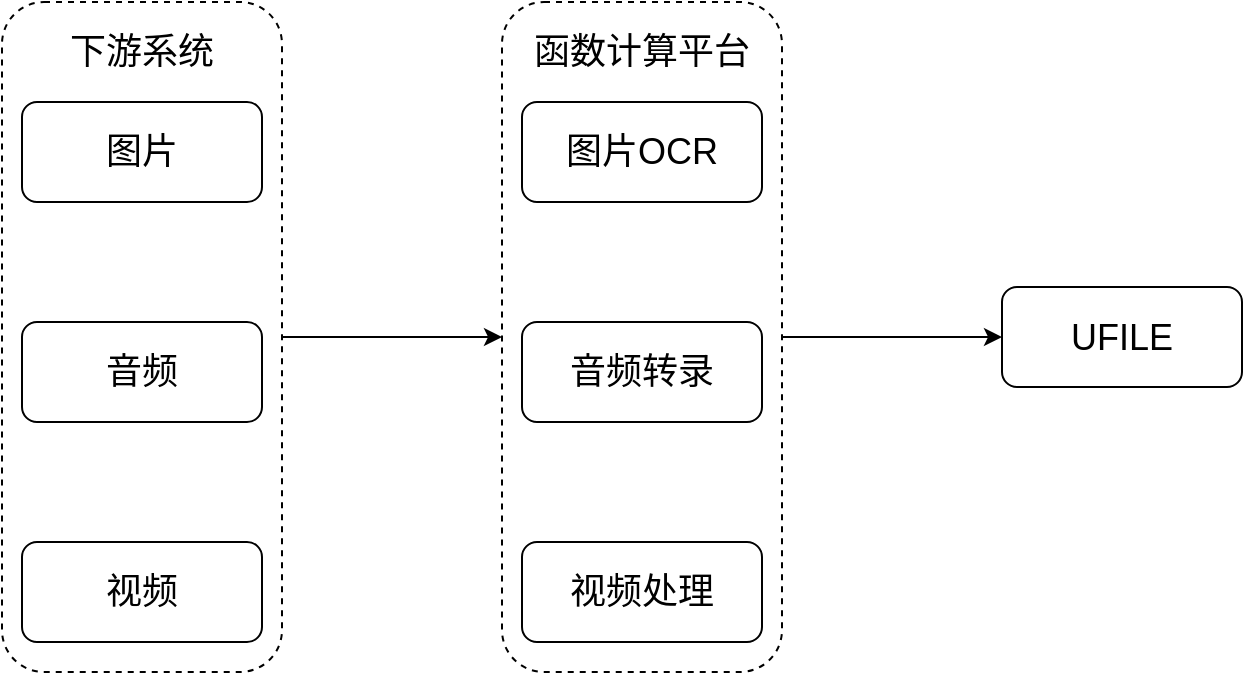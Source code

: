 <mxfile version="20.6.0" type="github">
  <diagram id="GJ6GTQQnPT1MaNK36x4u" name="第 1 页">
    <mxGraphModel dx="1038" dy="579" grid="1" gridSize="10" guides="1" tooltips="1" connect="1" arrows="1" fold="1" page="1" pageScale="1" pageWidth="827" pageHeight="1169" math="0" shadow="0">
      <root>
        <mxCell id="0" />
        <mxCell id="1" parent="0" />
        <mxCell id="g31bgMhxSViuIj-fNl56-12" style="edgeStyle=orthogonalEdgeStyle;rounded=0;orthogonalLoop=1;jettySize=auto;html=1;exitX=1;exitY=0.5;exitDx=0;exitDy=0;entryX=0;entryY=0.5;entryDx=0;entryDy=0;fontSize=18;" parent="1" source="g31bgMhxSViuIj-fNl56-6" target="g31bgMhxSViuIj-fNl56-7" edge="1">
          <mxGeometry relative="1" as="geometry" />
        </mxCell>
        <mxCell id="g31bgMhxSViuIj-fNl56-6" value="" style="rounded=1;whiteSpace=wrap;html=1;fontSize=18;fillColor=none;dashed=1;" parent="1" vertex="1">
          <mxGeometry x="120" y="110" width="140" height="335" as="geometry" />
        </mxCell>
        <mxCell id="g31bgMhxSViuIj-fNl56-1" value="UFILE" style="rounded=1;whiteSpace=wrap;html=1;fontSize=18;" parent="1" vertex="1">
          <mxGeometry x="620" y="252.5" width="120" height="50" as="geometry" />
        </mxCell>
        <mxCell id="g31bgMhxSViuIj-fNl56-3" value="图片" style="rounded=1;whiteSpace=wrap;html=1;fontSize=18;" parent="1" vertex="1">
          <mxGeometry x="130" y="160" width="120" height="50" as="geometry" />
        </mxCell>
        <mxCell id="g31bgMhxSViuIj-fNl56-4" value="音频" style="rounded=1;whiteSpace=wrap;html=1;fontSize=18;" parent="1" vertex="1">
          <mxGeometry x="130" y="270" width="120" height="50" as="geometry" />
        </mxCell>
        <mxCell id="g31bgMhxSViuIj-fNl56-5" value="视频" style="rounded=1;whiteSpace=wrap;html=1;fontSize=18;" parent="1" vertex="1">
          <mxGeometry x="130" y="380" width="120" height="50" as="geometry" />
        </mxCell>
        <mxCell id="g31bgMhxSViuIj-fNl56-13" style="edgeStyle=orthogonalEdgeStyle;rounded=0;orthogonalLoop=1;jettySize=auto;html=1;exitX=1;exitY=0.5;exitDx=0;exitDy=0;entryX=0;entryY=0.5;entryDx=0;entryDy=0;fontSize=18;" parent="1" source="g31bgMhxSViuIj-fNl56-7" target="g31bgMhxSViuIj-fNl56-1" edge="1">
          <mxGeometry relative="1" as="geometry" />
        </mxCell>
        <mxCell id="g31bgMhxSViuIj-fNl56-7" value="" style="rounded=1;whiteSpace=wrap;html=1;fontSize=18;fillColor=none;dashed=1;" parent="1" vertex="1">
          <mxGeometry x="370" y="110" width="140" height="335" as="geometry" />
        </mxCell>
        <mxCell id="g31bgMhxSViuIj-fNl56-8" value="图片OCR" style="rounded=1;whiteSpace=wrap;html=1;fontSize=18;" parent="1" vertex="1">
          <mxGeometry x="380" y="160" width="120" height="50" as="geometry" />
        </mxCell>
        <mxCell id="g31bgMhxSViuIj-fNl56-9" value="音频转录" style="rounded=1;whiteSpace=wrap;html=1;fontSize=18;" parent="1" vertex="1">
          <mxGeometry x="380" y="270" width="120" height="50" as="geometry" />
        </mxCell>
        <mxCell id="g31bgMhxSViuIj-fNl56-10" value="视频处理" style="rounded=1;whiteSpace=wrap;html=1;fontSize=18;" parent="1" vertex="1">
          <mxGeometry x="380" y="380" width="120" height="50" as="geometry" />
        </mxCell>
        <mxCell id="g31bgMhxSViuIj-fNl56-14" value="函数计算平台" style="text;html=1;strokeColor=none;fillColor=none;align=center;verticalAlign=middle;whiteSpace=wrap;rounded=0;dashed=1;fontSize=18;" parent="1" vertex="1">
          <mxGeometry x="370" y="120" width="140" height="30" as="geometry" />
        </mxCell>
        <mxCell id="g31bgMhxSViuIj-fNl56-15" value="下游系统" style="text;html=1;strokeColor=none;fillColor=none;align=center;verticalAlign=middle;whiteSpace=wrap;rounded=0;dashed=1;fontSize=18;" parent="1" vertex="1">
          <mxGeometry x="120" y="120" width="140" height="30" as="geometry" />
        </mxCell>
      </root>
    </mxGraphModel>
  </diagram>
</mxfile>
